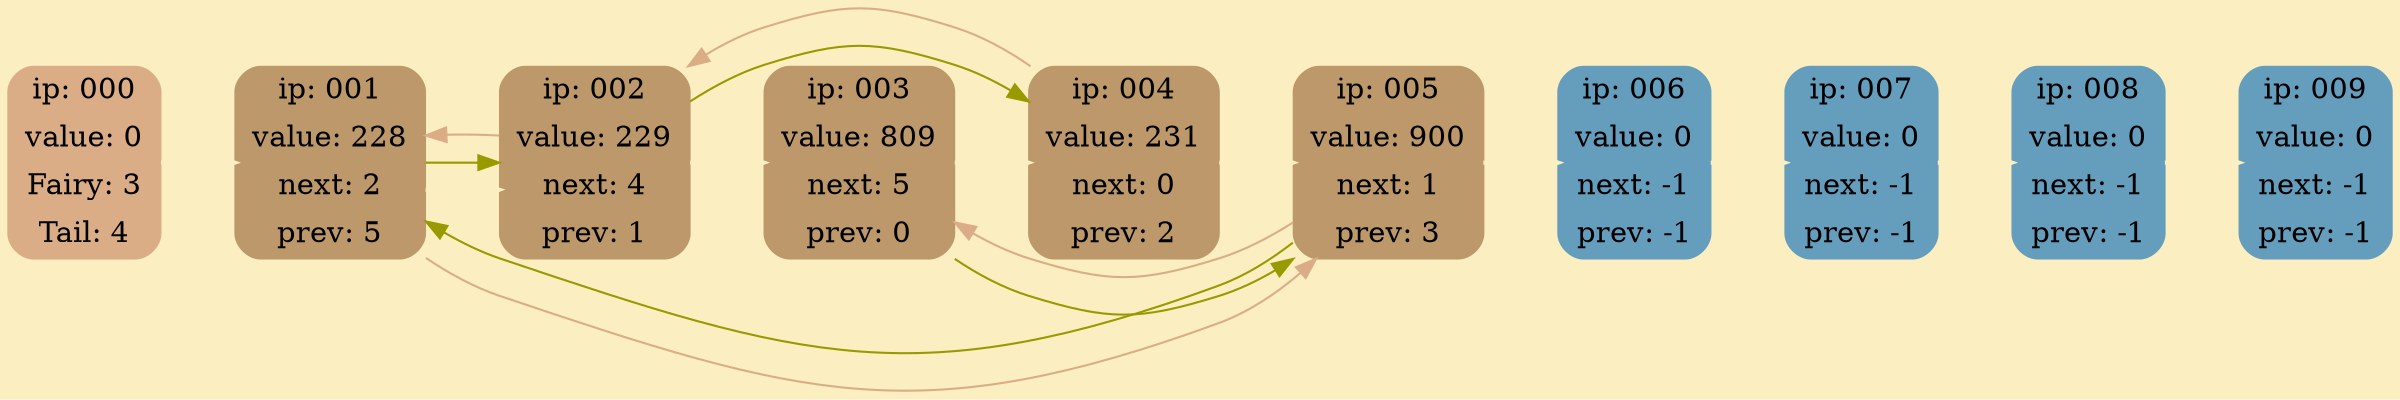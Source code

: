 digraph G {
	rankdir = LR;
	bgcolor="#FBEEC1"
	node000 [shape=Mrecord; style=filled; color="#DAAD86"; label = "{ ip: 000}  | {value:   0} |{Fairy:   3} | {Tail:   4} " ];
	node001 [shape=Mrecord; style=filled; color="#BC986A"; label = "{ ip: 001}  |{value: 228} |{next:   2} |{prev:   5} " ];
	node002 [shape=Mrecord; style=filled; color="#BC986A"; label = "{ ip: 002}  |{value: 229} |{next:   4} |{prev:   1} " ];
	node003 [shape=Mrecord; style=filled; color="#BC986A"; label = "{ ip: 003}  |{value: 809} |{next:   5} |{prev:   0} " ];
	node004 [shape=Mrecord; style=filled; color="#BC986A"; label = "{ ip: 004}  |{value: 231} |{next:   0} |{prev:   2} " ];
	node005 [shape=Mrecord; style=filled; color="#BC986A"; label = "{ ip: 005}  |{value: 900} |{next:   1} |{prev:   3} " ];
	node006 [shape=Mrecord; style=filled; color="#659DBD"; label = "{ ip: 006}  |{value:   0} |{next:  -1} |{prev:  -1} " ];
	node007 [shape=Mrecord; style=filled; color="#659DBD"; label = "{ ip: 007}  |{value:   0} |{next:  -1} |{prev:  -1} " ];
	node008 [shape=Mrecord; style=filled; color="#659DBD"; label = "{ ip: 008}  |{value:   0} |{next:  -1} |{prev:  -1} " ];
	node009 [shape=Mrecord; style=filled; color="#659DBD"; label = "{ ip: 009}  |{value:   0} |{next:  -1} |{prev:  -1} " ];

	node000 -> node001 [style=bold; weight=1000; color="#FBEEC1"; ];
	node001 -> node002 [style=bold; weight=1000; color="#FBEEC1"; ];
	node002 -> node003 [style=bold; weight=1000; color="#FBEEC1"; ];
	node003 -> node004 [style=bold; weight=1000; color="#FBEEC1"; ];
	node004 -> node005 [style=bold; weight=1000; color="#FBEEC1"; ];
	node005 -> node006 [style=bold; weight=1000; color="#FBEEC1"; ];
	node006 -> node007 [style=bold; weight=1000; color="#FBEEC1"; ];
	node007 -> node008 [style=bold; weight=1000; color="#FBEEC1"; ];
	node008 -> node009 [style=bold; weight=1000; color="#FBEEC1"; ];

	node001 -> node002 [weight=0; color="#999900"; ];
	node002 -> node004 [weight=0; color="#999900"; ];
	node003 -> node005 [weight=0; color="#999900"; ];
	node005 -> node001 [weight=0; color="#999900"; ];

	node005 -> node003 [weight=0; color="#DAAD86"; constraint=false; ];
	node004 -> node002 [weight=0; color="#DAAD86"; constraint=false; ];
	node002 -> node001 [weight=0; color="#DAAD86"; constraint=false; ];
	node001 -> node005 [weight=0; color="#DAAD86"; constraint=false; ];
}
